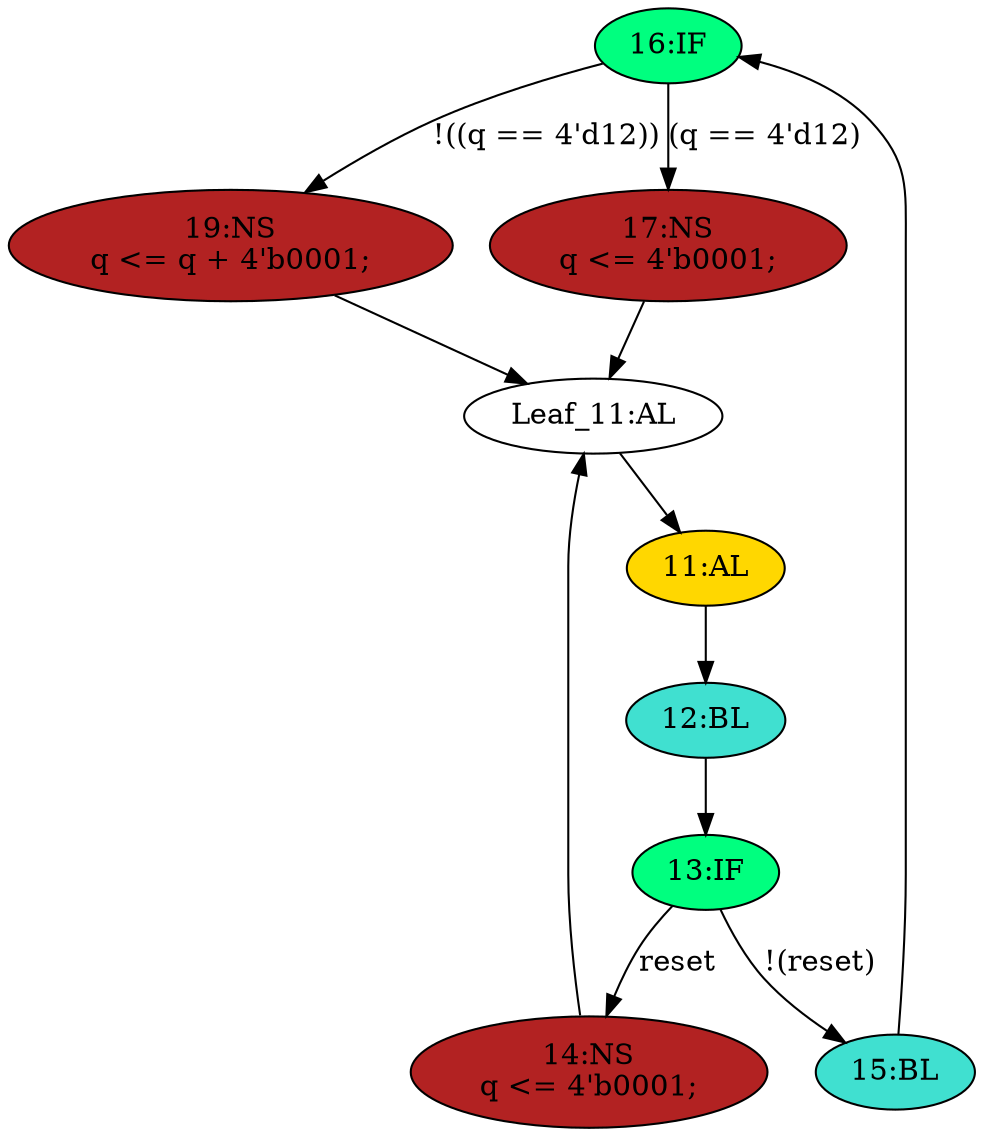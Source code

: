 strict digraph "compose( ,  )" {
	node [label="\N"];
	"16:IF"	[ast="<pyverilog.vparser.ast.IfStatement object at 0x7f7493263610>",
		fillcolor=springgreen,
		label="16:IF",
		statements="[]",
		style=filled,
		typ=IfStatement];
	"19:NS"	[ast="<pyverilog.vparser.ast.NonblockingSubstitution object at 0x7f7492fce4d0>",
		fillcolor=firebrick,
		label="19:NS
q <= q + 4'b0001;",
		statements="[<pyverilog.vparser.ast.NonblockingSubstitution object at 0x7f7492fce4d0>]",
		style=filled,
		typ=NonblockingSubstitution];
	"16:IF" -> "19:NS"	[cond="['q']",
		label="!((q == 4'd12))",
		lineno=16];
	"17:NS"	[ast="<pyverilog.vparser.ast.NonblockingSubstitution object at 0x7f7493263210>",
		fillcolor=firebrick,
		label="17:NS
q <= 4'b0001;",
		statements="[<pyverilog.vparser.ast.NonblockingSubstitution object at 0x7f7493263210>]",
		style=filled,
		typ=NonblockingSubstitution];
	"16:IF" -> "17:NS"	[cond="['q']",
		label="(q == 4'd12)",
		lineno=16];
	"13:IF"	[ast="<pyverilog.vparser.ast.IfStatement object at 0x7f74932771d0>",
		fillcolor=springgreen,
		label="13:IF",
		statements="[]",
		style=filled,
		typ=IfStatement];
	"15:BL"	[ast="<pyverilog.vparser.ast.Block object at 0x7f7492fd6810>",
		fillcolor=turquoise,
		label="15:BL",
		statements="[]",
		style=filled,
		typ=Block];
	"13:IF" -> "15:BL"	[cond="['reset']",
		label="!(reset)",
		lineno=13];
	"14:NS"	[ast="<pyverilog.vparser.ast.NonblockingSubstitution object at 0x7f7493277090>",
		fillcolor=firebrick,
		label="14:NS
q <= 4'b0001;",
		statements="[<pyverilog.vparser.ast.NonblockingSubstitution object at 0x7f7493277090>]",
		style=filled,
		typ=NonblockingSubstitution];
	"13:IF" -> "14:NS"	[cond="['reset']",
		label=reset,
		lineno=13];
	"15:BL" -> "16:IF"	[cond="[]",
		lineno=None];
	"Leaf_11:AL"	[def_var="['q']",
		label="Leaf_11:AL"];
	"11:AL"	[ast="<pyverilog.vparser.ast.Always object at 0x7f74932f5f10>",
		clk_sens=True,
		fillcolor=gold,
		label="11:AL",
		sens="['clk']",
		statements="[]",
		style=filled,
		typ=Always,
		use_var="['reset', 'q']"];
	"Leaf_11:AL" -> "11:AL";
	"12:BL"	[ast="<pyverilog.vparser.ast.Block object at 0x7f74932f5690>",
		fillcolor=turquoise,
		label="12:BL",
		statements="[]",
		style=filled,
		typ=Block];
	"12:BL" -> "13:IF"	[cond="[]",
		lineno=None];
	"19:NS" -> "Leaf_11:AL"	[cond="[]",
		lineno=None];
	"17:NS" -> "Leaf_11:AL"	[cond="[]",
		lineno=None];
	"11:AL" -> "12:BL"	[cond="[]",
		lineno=None];
	"14:NS" -> "Leaf_11:AL"	[cond="[]",
		lineno=None];
}
